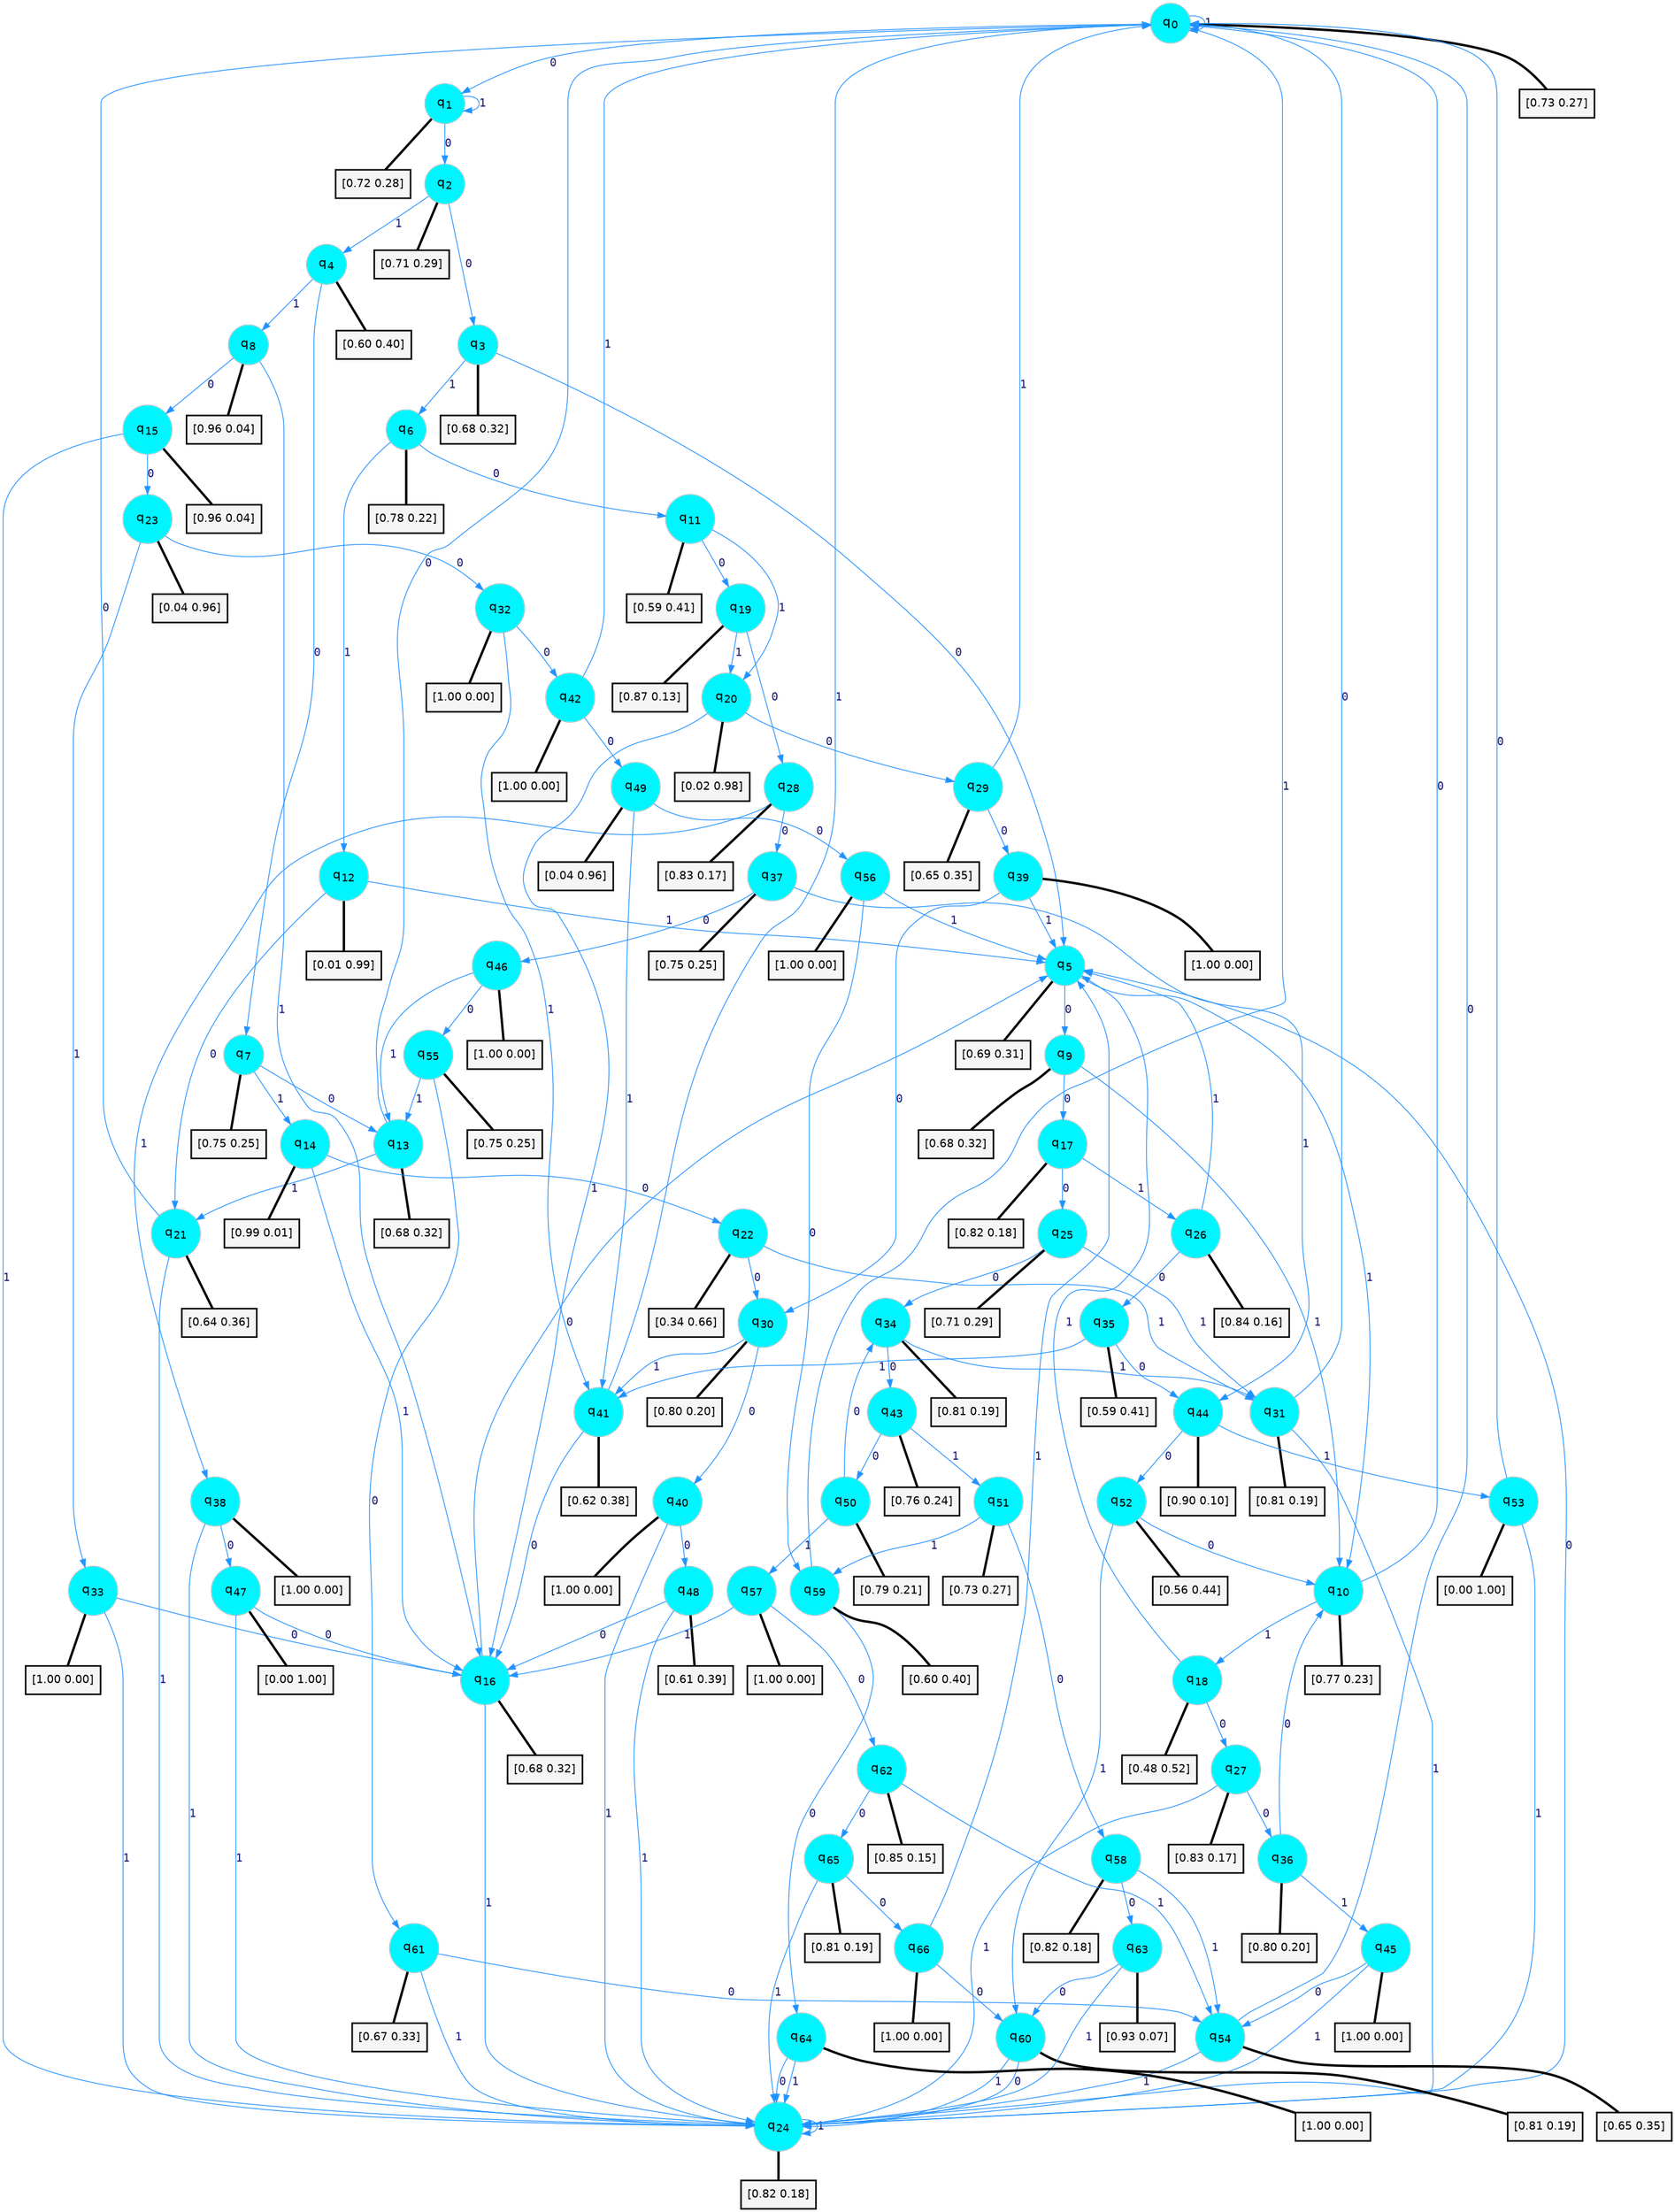 digraph G {
graph [
bgcolor=transparent, dpi=300, rankdir=TD, size="40,25"];
node [
color=gray, fillcolor=turquoise1, fontcolor=black, fontname=Helvetica, fontsize=16, fontweight=bold, shape=circle, style=filled];
edge [
arrowsize=1, color=dodgerblue1, fontcolor=midnightblue, fontname=courier, fontweight=bold, penwidth=1, style=solid, weight=20];
0[label=<q<SUB>0</SUB>>];
1[label=<q<SUB>1</SUB>>];
2[label=<q<SUB>2</SUB>>];
3[label=<q<SUB>3</SUB>>];
4[label=<q<SUB>4</SUB>>];
5[label=<q<SUB>5</SUB>>];
6[label=<q<SUB>6</SUB>>];
7[label=<q<SUB>7</SUB>>];
8[label=<q<SUB>8</SUB>>];
9[label=<q<SUB>9</SUB>>];
10[label=<q<SUB>10</SUB>>];
11[label=<q<SUB>11</SUB>>];
12[label=<q<SUB>12</SUB>>];
13[label=<q<SUB>13</SUB>>];
14[label=<q<SUB>14</SUB>>];
15[label=<q<SUB>15</SUB>>];
16[label=<q<SUB>16</SUB>>];
17[label=<q<SUB>17</SUB>>];
18[label=<q<SUB>18</SUB>>];
19[label=<q<SUB>19</SUB>>];
20[label=<q<SUB>20</SUB>>];
21[label=<q<SUB>21</SUB>>];
22[label=<q<SUB>22</SUB>>];
23[label=<q<SUB>23</SUB>>];
24[label=<q<SUB>24</SUB>>];
25[label=<q<SUB>25</SUB>>];
26[label=<q<SUB>26</SUB>>];
27[label=<q<SUB>27</SUB>>];
28[label=<q<SUB>28</SUB>>];
29[label=<q<SUB>29</SUB>>];
30[label=<q<SUB>30</SUB>>];
31[label=<q<SUB>31</SUB>>];
32[label=<q<SUB>32</SUB>>];
33[label=<q<SUB>33</SUB>>];
34[label=<q<SUB>34</SUB>>];
35[label=<q<SUB>35</SUB>>];
36[label=<q<SUB>36</SUB>>];
37[label=<q<SUB>37</SUB>>];
38[label=<q<SUB>38</SUB>>];
39[label=<q<SUB>39</SUB>>];
40[label=<q<SUB>40</SUB>>];
41[label=<q<SUB>41</SUB>>];
42[label=<q<SUB>42</SUB>>];
43[label=<q<SUB>43</SUB>>];
44[label=<q<SUB>44</SUB>>];
45[label=<q<SUB>45</SUB>>];
46[label=<q<SUB>46</SUB>>];
47[label=<q<SUB>47</SUB>>];
48[label=<q<SUB>48</SUB>>];
49[label=<q<SUB>49</SUB>>];
50[label=<q<SUB>50</SUB>>];
51[label=<q<SUB>51</SUB>>];
52[label=<q<SUB>52</SUB>>];
53[label=<q<SUB>53</SUB>>];
54[label=<q<SUB>54</SUB>>];
55[label=<q<SUB>55</SUB>>];
56[label=<q<SUB>56</SUB>>];
57[label=<q<SUB>57</SUB>>];
58[label=<q<SUB>58</SUB>>];
59[label=<q<SUB>59</SUB>>];
60[label=<q<SUB>60</SUB>>];
61[label=<q<SUB>61</SUB>>];
62[label=<q<SUB>62</SUB>>];
63[label=<q<SUB>63</SUB>>];
64[label=<q<SUB>64</SUB>>];
65[label=<q<SUB>65</SUB>>];
66[label=<q<SUB>66</SUB>>];
67[label="[0.73 0.27]", shape=box,fontcolor=black, fontname=Helvetica, fontsize=14, penwidth=2, fillcolor=whitesmoke,color=black];
68[label="[0.72 0.28]", shape=box,fontcolor=black, fontname=Helvetica, fontsize=14, penwidth=2, fillcolor=whitesmoke,color=black];
69[label="[0.71 0.29]", shape=box,fontcolor=black, fontname=Helvetica, fontsize=14, penwidth=2, fillcolor=whitesmoke,color=black];
70[label="[0.68 0.32]", shape=box,fontcolor=black, fontname=Helvetica, fontsize=14, penwidth=2, fillcolor=whitesmoke,color=black];
71[label="[0.60 0.40]", shape=box,fontcolor=black, fontname=Helvetica, fontsize=14, penwidth=2, fillcolor=whitesmoke,color=black];
72[label="[0.69 0.31]", shape=box,fontcolor=black, fontname=Helvetica, fontsize=14, penwidth=2, fillcolor=whitesmoke,color=black];
73[label="[0.78 0.22]", shape=box,fontcolor=black, fontname=Helvetica, fontsize=14, penwidth=2, fillcolor=whitesmoke,color=black];
74[label="[0.75 0.25]", shape=box,fontcolor=black, fontname=Helvetica, fontsize=14, penwidth=2, fillcolor=whitesmoke,color=black];
75[label="[0.96 0.04]", shape=box,fontcolor=black, fontname=Helvetica, fontsize=14, penwidth=2, fillcolor=whitesmoke,color=black];
76[label="[0.68 0.32]", shape=box,fontcolor=black, fontname=Helvetica, fontsize=14, penwidth=2, fillcolor=whitesmoke,color=black];
77[label="[0.77 0.23]", shape=box,fontcolor=black, fontname=Helvetica, fontsize=14, penwidth=2, fillcolor=whitesmoke,color=black];
78[label="[0.59 0.41]", shape=box,fontcolor=black, fontname=Helvetica, fontsize=14, penwidth=2, fillcolor=whitesmoke,color=black];
79[label="[0.01 0.99]", shape=box,fontcolor=black, fontname=Helvetica, fontsize=14, penwidth=2, fillcolor=whitesmoke,color=black];
80[label="[0.68 0.32]", shape=box,fontcolor=black, fontname=Helvetica, fontsize=14, penwidth=2, fillcolor=whitesmoke,color=black];
81[label="[0.99 0.01]", shape=box,fontcolor=black, fontname=Helvetica, fontsize=14, penwidth=2, fillcolor=whitesmoke,color=black];
82[label="[0.96 0.04]", shape=box,fontcolor=black, fontname=Helvetica, fontsize=14, penwidth=2, fillcolor=whitesmoke,color=black];
83[label="[0.68 0.32]", shape=box,fontcolor=black, fontname=Helvetica, fontsize=14, penwidth=2, fillcolor=whitesmoke,color=black];
84[label="[0.82 0.18]", shape=box,fontcolor=black, fontname=Helvetica, fontsize=14, penwidth=2, fillcolor=whitesmoke,color=black];
85[label="[0.48 0.52]", shape=box,fontcolor=black, fontname=Helvetica, fontsize=14, penwidth=2, fillcolor=whitesmoke,color=black];
86[label="[0.87 0.13]", shape=box,fontcolor=black, fontname=Helvetica, fontsize=14, penwidth=2, fillcolor=whitesmoke,color=black];
87[label="[0.02 0.98]", shape=box,fontcolor=black, fontname=Helvetica, fontsize=14, penwidth=2, fillcolor=whitesmoke,color=black];
88[label="[0.64 0.36]", shape=box,fontcolor=black, fontname=Helvetica, fontsize=14, penwidth=2, fillcolor=whitesmoke,color=black];
89[label="[0.34 0.66]", shape=box,fontcolor=black, fontname=Helvetica, fontsize=14, penwidth=2, fillcolor=whitesmoke,color=black];
90[label="[0.04 0.96]", shape=box,fontcolor=black, fontname=Helvetica, fontsize=14, penwidth=2, fillcolor=whitesmoke,color=black];
91[label="[0.82 0.18]", shape=box,fontcolor=black, fontname=Helvetica, fontsize=14, penwidth=2, fillcolor=whitesmoke,color=black];
92[label="[0.71 0.29]", shape=box,fontcolor=black, fontname=Helvetica, fontsize=14, penwidth=2, fillcolor=whitesmoke,color=black];
93[label="[0.84 0.16]", shape=box,fontcolor=black, fontname=Helvetica, fontsize=14, penwidth=2, fillcolor=whitesmoke,color=black];
94[label="[0.83 0.17]", shape=box,fontcolor=black, fontname=Helvetica, fontsize=14, penwidth=2, fillcolor=whitesmoke,color=black];
95[label="[0.83 0.17]", shape=box,fontcolor=black, fontname=Helvetica, fontsize=14, penwidth=2, fillcolor=whitesmoke,color=black];
96[label="[0.65 0.35]", shape=box,fontcolor=black, fontname=Helvetica, fontsize=14, penwidth=2, fillcolor=whitesmoke,color=black];
97[label="[0.80 0.20]", shape=box,fontcolor=black, fontname=Helvetica, fontsize=14, penwidth=2, fillcolor=whitesmoke,color=black];
98[label="[0.81 0.19]", shape=box,fontcolor=black, fontname=Helvetica, fontsize=14, penwidth=2, fillcolor=whitesmoke,color=black];
99[label="[1.00 0.00]", shape=box,fontcolor=black, fontname=Helvetica, fontsize=14, penwidth=2, fillcolor=whitesmoke,color=black];
100[label="[1.00 0.00]", shape=box,fontcolor=black, fontname=Helvetica, fontsize=14, penwidth=2, fillcolor=whitesmoke,color=black];
101[label="[0.81 0.19]", shape=box,fontcolor=black, fontname=Helvetica, fontsize=14, penwidth=2, fillcolor=whitesmoke,color=black];
102[label="[0.59 0.41]", shape=box,fontcolor=black, fontname=Helvetica, fontsize=14, penwidth=2, fillcolor=whitesmoke,color=black];
103[label="[0.80 0.20]", shape=box,fontcolor=black, fontname=Helvetica, fontsize=14, penwidth=2, fillcolor=whitesmoke,color=black];
104[label="[0.75 0.25]", shape=box,fontcolor=black, fontname=Helvetica, fontsize=14, penwidth=2, fillcolor=whitesmoke,color=black];
105[label="[1.00 0.00]", shape=box,fontcolor=black, fontname=Helvetica, fontsize=14, penwidth=2, fillcolor=whitesmoke,color=black];
106[label="[1.00 0.00]", shape=box,fontcolor=black, fontname=Helvetica, fontsize=14, penwidth=2, fillcolor=whitesmoke,color=black];
107[label="[1.00 0.00]", shape=box,fontcolor=black, fontname=Helvetica, fontsize=14, penwidth=2, fillcolor=whitesmoke,color=black];
108[label="[0.62 0.38]", shape=box,fontcolor=black, fontname=Helvetica, fontsize=14, penwidth=2, fillcolor=whitesmoke,color=black];
109[label="[1.00 0.00]", shape=box,fontcolor=black, fontname=Helvetica, fontsize=14, penwidth=2, fillcolor=whitesmoke,color=black];
110[label="[0.76 0.24]", shape=box,fontcolor=black, fontname=Helvetica, fontsize=14, penwidth=2, fillcolor=whitesmoke,color=black];
111[label="[0.90 0.10]", shape=box,fontcolor=black, fontname=Helvetica, fontsize=14, penwidth=2, fillcolor=whitesmoke,color=black];
112[label="[1.00 0.00]", shape=box,fontcolor=black, fontname=Helvetica, fontsize=14, penwidth=2, fillcolor=whitesmoke,color=black];
113[label="[1.00 0.00]", shape=box,fontcolor=black, fontname=Helvetica, fontsize=14, penwidth=2, fillcolor=whitesmoke,color=black];
114[label="[0.00 1.00]", shape=box,fontcolor=black, fontname=Helvetica, fontsize=14, penwidth=2, fillcolor=whitesmoke,color=black];
115[label="[0.61 0.39]", shape=box,fontcolor=black, fontname=Helvetica, fontsize=14, penwidth=2, fillcolor=whitesmoke,color=black];
116[label="[0.04 0.96]", shape=box,fontcolor=black, fontname=Helvetica, fontsize=14, penwidth=2, fillcolor=whitesmoke,color=black];
117[label="[0.79 0.21]", shape=box,fontcolor=black, fontname=Helvetica, fontsize=14, penwidth=2, fillcolor=whitesmoke,color=black];
118[label="[0.73 0.27]", shape=box,fontcolor=black, fontname=Helvetica, fontsize=14, penwidth=2, fillcolor=whitesmoke,color=black];
119[label="[0.56 0.44]", shape=box,fontcolor=black, fontname=Helvetica, fontsize=14, penwidth=2, fillcolor=whitesmoke,color=black];
120[label="[0.00 1.00]", shape=box,fontcolor=black, fontname=Helvetica, fontsize=14, penwidth=2, fillcolor=whitesmoke,color=black];
121[label="[0.65 0.35]", shape=box,fontcolor=black, fontname=Helvetica, fontsize=14, penwidth=2, fillcolor=whitesmoke,color=black];
122[label="[0.75 0.25]", shape=box,fontcolor=black, fontname=Helvetica, fontsize=14, penwidth=2, fillcolor=whitesmoke,color=black];
123[label="[1.00 0.00]", shape=box,fontcolor=black, fontname=Helvetica, fontsize=14, penwidth=2, fillcolor=whitesmoke,color=black];
124[label="[1.00 0.00]", shape=box,fontcolor=black, fontname=Helvetica, fontsize=14, penwidth=2, fillcolor=whitesmoke,color=black];
125[label="[0.82 0.18]", shape=box,fontcolor=black, fontname=Helvetica, fontsize=14, penwidth=2, fillcolor=whitesmoke,color=black];
126[label="[0.60 0.40]", shape=box,fontcolor=black, fontname=Helvetica, fontsize=14, penwidth=2, fillcolor=whitesmoke,color=black];
127[label="[0.81 0.19]", shape=box,fontcolor=black, fontname=Helvetica, fontsize=14, penwidth=2, fillcolor=whitesmoke,color=black];
128[label="[0.67 0.33]", shape=box,fontcolor=black, fontname=Helvetica, fontsize=14, penwidth=2, fillcolor=whitesmoke,color=black];
129[label="[0.85 0.15]", shape=box,fontcolor=black, fontname=Helvetica, fontsize=14, penwidth=2, fillcolor=whitesmoke,color=black];
130[label="[0.93 0.07]", shape=box,fontcolor=black, fontname=Helvetica, fontsize=14, penwidth=2, fillcolor=whitesmoke,color=black];
131[label="[1.00 0.00]", shape=box,fontcolor=black, fontname=Helvetica, fontsize=14, penwidth=2, fillcolor=whitesmoke,color=black];
132[label="[0.81 0.19]", shape=box,fontcolor=black, fontname=Helvetica, fontsize=14, penwidth=2, fillcolor=whitesmoke,color=black];
133[label="[1.00 0.00]", shape=box,fontcolor=black, fontname=Helvetica, fontsize=14, penwidth=2, fillcolor=whitesmoke,color=black];
0->1 [label=0];
0->0 [label=1];
0->67 [arrowhead=none, penwidth=3,color=black];
1->2 [label=0];
1->1 [label=1];
1->68 [arrowhead=none, penwidth=3,color=black];
2->3 [label=0];
2->4 [label=1];
2->69 [arrowhead=none, penwidth=3,color=black];
3->5 [label=0];
3->6 [label=1];
3->70 [arrowhead=none, penwidth=3,color=black];
4->7 [label=0];
4->8 [label=1];
4->71 [arrowhead=none, penwidth=3,color=black];
5->9 [label=0];
5->10 [label=1];
5->72 [arrowhead=none, penwidth=3,color=black];
6->11 [label=0];
6->12 [label=1];
6->73 [arrowhead=none, penwidth=3,color=black];
7->13 [label=0];
7->14 [label=1];
7->74 [arrowhead=none, penwidth=3,color=black];
8->15 [label=0];
8->16 [label=1];
8->75 [arrowhead=none, penwidth=3,color=black];
9->17 [label=0];
9->10 [label=1];
9->76 [arrowhead=none, penwidth=3,color=black];
10->0 [label=0];
10->18 [label=1];
10->77 [arrowhead=none, penwidth=3,color=black];
11->19 [label=0];
11->20 [label=1];
11->78 [arrowhead=none, penwidth=3,color=black];
12->21 [label=0];
12->5 [label=1];
12->79 [arrowhead=none, penwidth=3,color=black];
13->0 [label=0];
13->21 [label=1];
13->80 [arrowhead=none, penwidth=3,color=black];
14->22 [label=0];
14->16 [label=1];
14->81 [arrowhead=none, penwidth=3,color=black];
15->23 [label=0];
15->24 [label=1];
15->82 [arrowhead=none, penwidth=3,color=black];
16->5 [label=0];
16->24 [label=1];
16->83 [arrowhead=none, penwidth=3,color=black];
17->25 [label=0];
17->26 [label=1];
17->84 [arrowhead=none, penwidth=3,color=black];
18->27 [label=0];
18->5 [label=1];
18->85 [arrowhead=none, penwidth=3,color=black];
19->28 [label=0];
19->20 [label=1];
19->86 [arrowhead=none, penwidth=3,color=black];
20->29 [label=0];
20->16 [label=1];
20->87 [arrowhead=none, penwidth=3,color=black];
21->0 [label=0];
21->24 [label=1];
21->88 [arrowhead=none, penwidth=3,color=black];
22->30 [label=0];
22->31 [label=1];
22->89 [arrowhead=none, penwidth=3,color=black];
23->32 [label=0];
23->33 [label=1];
23->90 [arrowhead=none, penwidth=3,color=black];
24->5 [label=0];
24->24 [label=1];
24->91 [arrowhead=none, penwidth=3,color=black];
25->34 [label=0];
25->31 [label=1];
25->92 [arrowhead=none, penwidth=3,color=black];
26->35 [label=0];
26->5 [label=1];
26->93 [arrowhead=none, penwidth=3,color=black];
27->36 [label=0];
27->24 [label=1];
27->94 [arrowhead=none, penwidth=3,color=black];
28->37 [label=0];
28->38 [label=1];
28->95 [arrowhead=none, penwidth=3,color=black];
29->39 [label=0];
29->0 [label=1];
29->96 [arrowhead=none, penwidth=3,color=black];
30->40 [label=0];
30->41 [label=1];
30->97 [arrowhead=none, penwidth=3,color=black];
31->0 [label=0];
31->24 [label=1];
31->98 [arrowhead=none, penwidth=3,color=black];
32->42 [label=0];
32->41 [label=1];
32->99 [arrowhead=none, penwidth=3,color=black];
33->16 [label=0];
33->24 [label=1];
33->100 [arrowhead=none, penwidth=3,color=black];
34->43 [label=0];
34->31 [label=1];
34->101 [arrowhead=none, penwidth=3,color=black];
35->44 [label=0];
35->41 [label=1];
35->102 [arrowhead=none, penwidth=3,color=black];
36->10 [label=0];
36->45 [label=1];
36->103 [arrowhead=none, penwidth=3,color=black];
37->46 [label=0];
37->44 [label=1];
37->104 [arrowhead=none, penwidth=3,color=black];
38->47 [label=0];
38->24 [label=1];
38->105 [arrowhead=none, penwidth=3,color=black];
39->30 [label=0];
39->5 [label=1];
39->106 [arrowhead=none, penwidth=3,color=black];
40->48 [label=0];
40->24 [label=1];
40->107 [arrowhead=none, penwidth=3,color=black];
41->16 [label=0];
41->0 [label=1];
41->108 [arrowhead=none, penwidth=3,color=black];
42->49 [label=0];
42->0 [label=1];
42->109 [arrowhead=none, penwidth=3,color=black];
43->50 [label=0];
43->51 [label=1];
43->110 [arrowhead=none, penwidth=3,color=black];
44->52 [label=0];
44->53 [label=1];
44->111 [arrowhead=none, penwidth=3,color=black];
45->54 [label=0];
45->24 [label=1];
45->112 [arrowhead=none, penwidth=3,color=black];
46->55 [label=0];
46->13 [label=1];
46->113 [arrowhead=none, penwidth=3,color=black];
47->16 [label=0];
47->24 [label=1];
47->114 [arrowhead=none, penwidth=3,color=black];
48->16 [label=0];
48->24 [label=1];
48->115 [arrowhead=none, penwidth=3,color=black];
49->56 [label=0];
49->41 [label=1];
49->116 [arrowhead=none, penwidth=3,color=black];
50->34 [label=0];
50->57 [label=1];
50->117 [arrowhead=none, penwidth=3,color=black];
51->58 [label=0];
51->59 [label=1];
51->118 [arrowhead=none, penwidth=3,color=black];
52->10 [label=0];
52->60 [label=1];
52->119 [arrowhead=none, penwidth=3,color=black];
53->0 [label=0];
53->24 [label=1];
53->120 [arrowhead=none, penwidth=3,color=black];
54->0 [label=0];
54->24 [label=1];
54->121 [arrowhead=none, penwidth=3,color=black];
55->61 [label=0];
55->13 [label=1];
55->122 [arrowhead=none, penwidth=3,color=black];
56->59 [label=0];
56->5 [label=1];
56->123 [arrowhead=none, penwidth=3,color=black];
57->62 [label=0];
57->16 [label=1];
57->124 [arrowhead=none, penwidth=3,color=black];
58->63 [label=0];
58->54 [label=1];
58->125 [arrowhead=none, penwidth=3,color=black];
59->64 [label=0];
59->0 [label=1];
59->126 [arrowhead=none, penwidth=3,color=black];
60->24 [label=0];
60->24 [label=1];
60->127 [arrowhead=none, penwidth=3,color=black];
61->54 [label=0];
61->24 [label=1];
61->128 [arrowhead=none, penwidth=3,color=black];
62->65 [label=0];
62->54 [label=1];
62->129 [arrowhead=none, penwidth=3,color=black];
63->60 [label=0];
63->24 [label=1];
63->130 [arrowhead=none, penwidth=3,color=black];
64->24 [label=0];
64->24 [label=1];
64->131 [arrowhead=none, penwidth=3,color=black];
65->66 [label=0];
65->24 [label=1];
65->132 [arrowhead=none, penwidth=3,color=black];
66->60 [label=0];
66->5 [label=1];
66->133 [arrowhead=none, penwidth=3,color=black];
}
